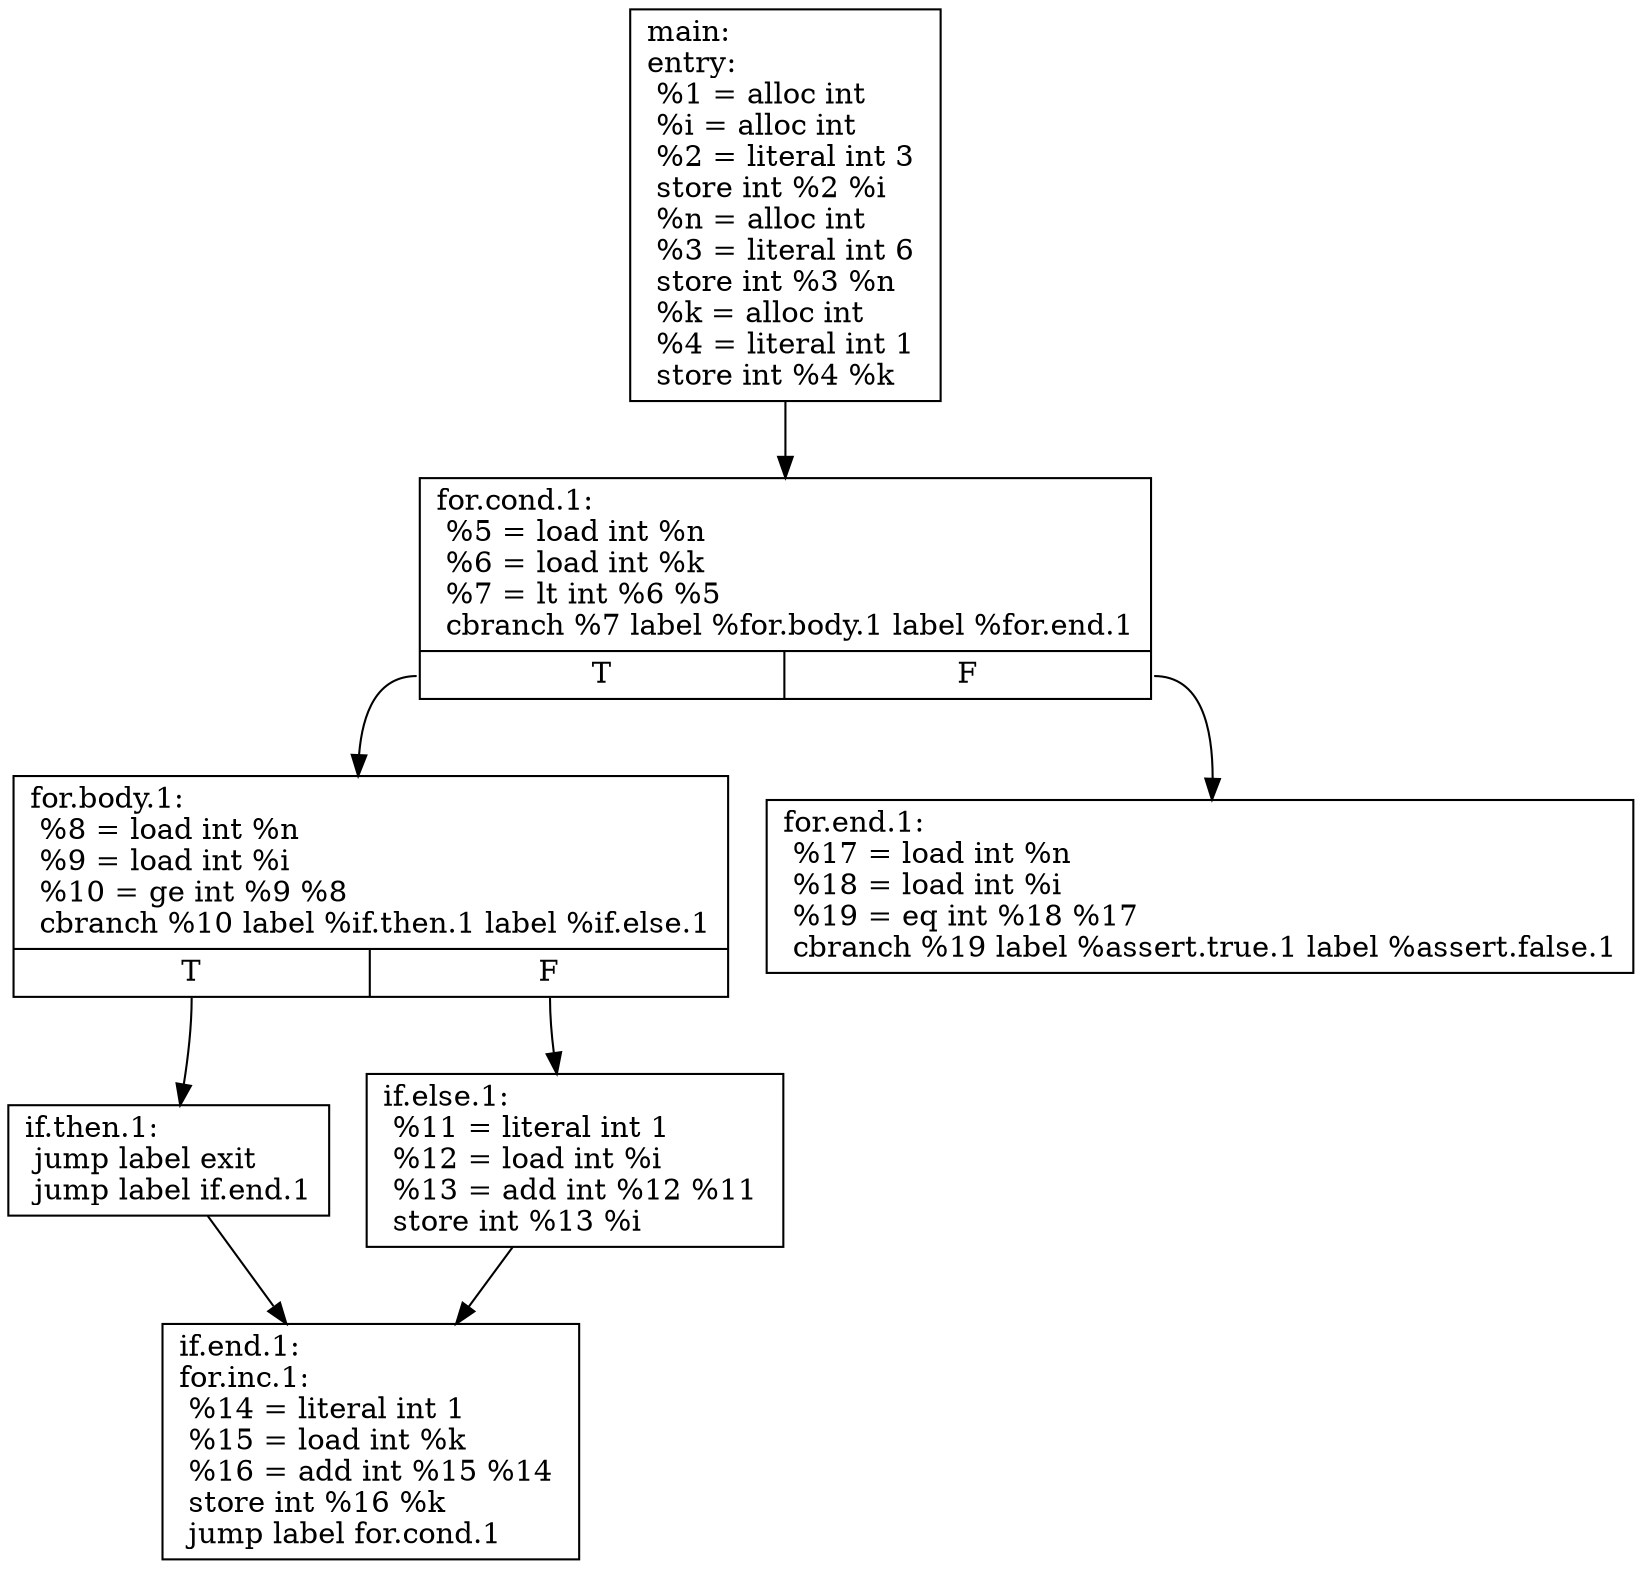 digraph g {
	node [shape=record]
	main [label="{main:\l	entry:\l	  %1 = alloc int \l	  %i = alloc int \l	  %2 = literal int 3 \l	  store int %2 %i \l	  %n = alloc int \l	  %3 = literal int 6 \l	  store int %3 %n \l	  %k = alloc int \l	  %4 = literal int 1 \l	  store int %4 %k \l	}"]
	main -> "for.cond.1"
	"for.cond.1" [label="{for.cond.1:\l	  %5 = load int %n \l	  %6 = load int %k \l	  %7 = lt int %6 %5 \l	  cbranch %7 label %for.body.1 label %for.end.1\l	|{<f0>T|<f1>F}}"]
	"for.cond.1":f0 -> "for.body.1"
	"for.cond.1":f1 -> "for.end.1"
	"for.body.1" [label="{for.body.1:\l	  %8 = load int %n \l	  %9 = load int %i \l	  %10 = ge int %9 %8 \l	  cbranch %10 label %if.then.1 label %if.else.1\l	|{<f0>T|<f1>F}}"]
	"for.body.1":f0 -> "if.then.1"
	"for.body.1":f1 -> "if.else.1"
	"if.then.1" [label="{if.then.1:\l	  jump label exit\l	  jump label if.end.1\l	}"]
	"if.then.1" -> "if.end.1"
	"if.else.1" [label="{if.else.1:\l	  %11 = literal int 1 \l	  %12 = load int %i \l	  %13 = add int %12 %11 \l	  store int %13 %i \l	}"]
	"if.else.1" -> "if.end.1"
	"if.end.1" [label="{if.end.1:\l	for.inc.1:\l	  %14 = literal int 1 \l	  %15 = load int %k \l	  %16 = add int %15 %14 \l	  store int %16 %k \l	  jump label for.cond.1\l	}"]
	"for.end.1" [label="{for.end.1:\l	  %17 = load int %n \l	  %18 = load int %i \l	  %19 = eq int %18 %17 \l	  cbranch %19 label %assert.true.1 label %assert.false.1\l	}"]
}
